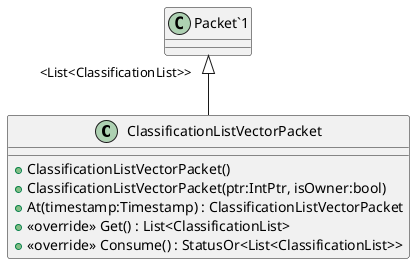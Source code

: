@startuml
class ClassificationListVectorPacket {
    + ClassificationListVectorPacket()
    + ClassificationListVectorPacket(ptr:IntPtr, isOwner:bool)
    + At(timestamp:Timestamp) : ClassificationListVectorPacket
    + <<override>> Get() : List<ClassificationList>
    + <<override>> Consume() : StatusOr<List<ClassificationList>>
}
"Packet`1" "<List<ClassificationList>>" <|-- ClassificationListVectorPacket
@enduml
